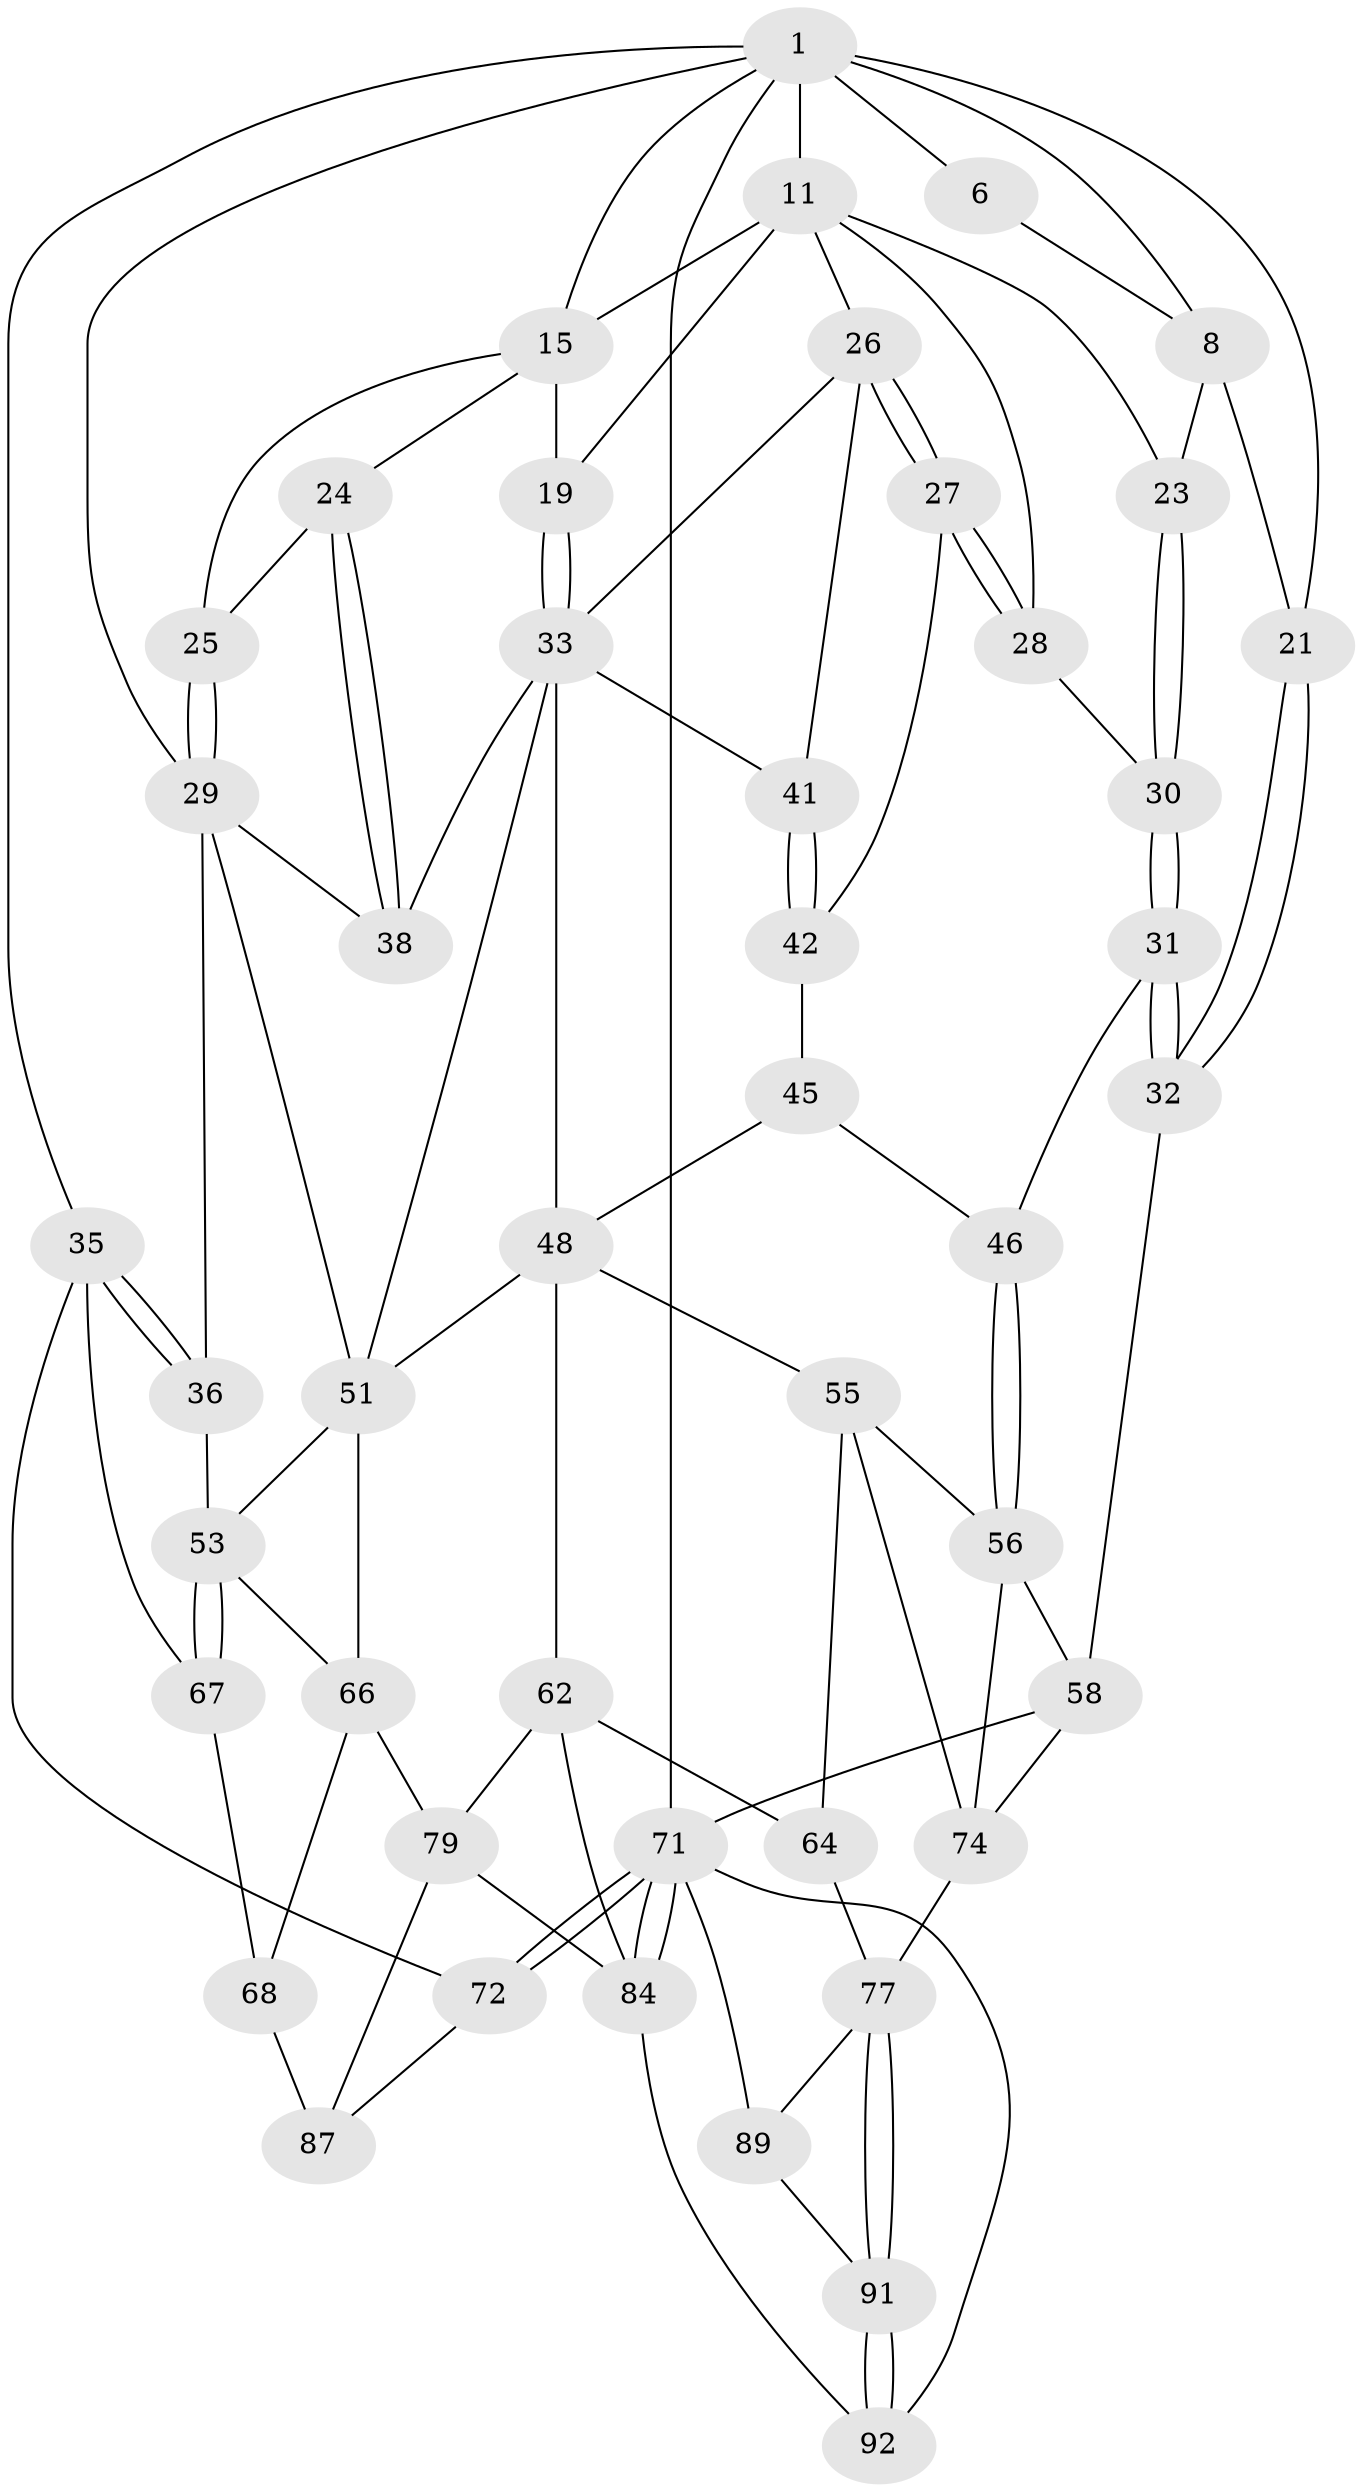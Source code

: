 // original degree distribution, {3: 0.021739130434782608, 5: 0.5652173913043478, 6: 0.1956521739130435, 4: 0.21739130434782608}
// Generated by graph-tools (version 1.1) at 2025/17/03/09/25 04:17:20]
// undirected, 46 vertices, 103 edges
graph export_dot {
graph [start="1"]
  node [color=gray90,style=filled];
  1 [pos="+0.2337535343784295+0",super="+7+2"];
  6 [pos="+0.2012327627158253+0"];
  8 [pos="+0.11529423017545679+0.11489473411641456",super="+9+20"];
  11 [pos="+0.2817619133810745+0.07520340919852012",super="+22+12"];
  15 [pos="+0.6026869626918948+0",super="+16+18"];
  19 [pos="+0.4605415531091316+0.16991591624141444"];
  21 [pos="+0+0.2961459258457759"];
  23 [pos="+0.20395821483187931+0.13632393869220874"];
  24 [pos="+0.6905102116911579+0.2071865698070885"];
  25 [pos="+0.7730085854604408+0.1951606938397026"];
  26 [pos="+0.3300471158570612+0.2765349096631093",super="+34"];
  27 [pos="+0.30172932531098456+0.2810289366810986"];
  28 [pos="+0.30035071799424534+0.2769066925022545"];
  29 [pos="+0.8630048113988654+0.25201403876151074",super="+37"];
  30 [pos="+0.193374562841659+0.17690729833871477"];
  31 [pos="+0.13493314237093387+0.34960867667641904"];
  32 [pos="+0+0.3871540369528206"];
  33 [pos="+0.46145543097793057+0.18100272694605762",super="+39"];
  35 [pos="+1+0.34345370202382297",super="+70"];
  36 [pos="+0.9263882462965114+0.3402903033608489"];
  38 [pos="+0.5983160236283643+0.2994015522048169"];
  41 [pos="+0.3903237353750814+0.3178074786889256"];
  42 [pos="+0.3771048824832393+0.40460654755749004",super="+43"];
  45 [pos="+0.2013113530650743+0.3495781904011087",super="+50"];
  46 [pos="+0.17719165571338874+0.35880423658450233"];
  48 [pos="+0.4288046992231955+0.46144707139713576",super="+49+61"];
  51 [pos="+0.6267672718007252+0.4121900283759025",super="+52"];
  53 [pos="+0.8884345729877023+0.40618112651476046",super="+54"];
  55 [pos="+0.3108129074218952+0.5356827095845852",super="+65"];
  56 [pos="+0.23929938948489568+0.45991450682999296",super="+57"];
  58 [pos="+0+0.6158428320476828",super="+59"];
  62 [pos="+0.4491908899417762+0.6867958852546817",super="+63"];
  64 [pos="+0.42107108836189827+0.70034566029456",super="+76"];
  66 [pos="+0.7239513263951238+0.6302737217817305",super="+69"];
  67 [pos="+0.9458048104709421+0.6855567875784644"];
  68 [pos="+0.8701870263720927+0.7144188517079615",super="+86"];
  71 [pos="+1+1",super="+73"];
  72 [pos="+1+1"];
  74 [pos="+0.29964478360756436+0.5868811292970094",super="+75"];
  77 [pos="+0.2191283153725413+0.8629634895442019",super="+78"];
  79 [pos="+0.7318694174891995+0.7201163774604967",super="+80+83"];
  84 [pos="+0.6387171607272107+1",super="+85"];
  87 [pos="+0.8178818388175981+0.9448996191201563",super="+88"];
  89 [pos="+0.03362880358656376+0.9765278898931905"];
  91 [pos="+0.2637290341475563+1"];
  92 [pos="+0.31221981897402024+1"];
  1 -- 8 [weight=2];
  1 -- 11 [weight=2];
  1 -- 35;
  1 -- 6;
  1 -- 71 [weight=2];
  1 -- 15;
  1 -- 21;
  1 -- 29;
  6 -- 8;
  8 -- 21;
  8 -- 23;
  11 -- 28;
  11 -- 23;
  11 -- 19;
  11 -- 26;
  11 -- 15;
  15 -- 25;
  15 -- 24;
  15 -- 19;
  19 -- 33;
  19 -- 33;
  21 -- 32;
  21 -- 32;
  23 -- 30;
  23 -- 30;
  24 -- 25;
  24 -- 38;
  24 -- 38;
  25 -- 29;
  25 -- 29;
  26 -- 27;
  26 -- 27;
  26 -- 33;
  26 -- 41;
  27 -- 28;
  27 -- 28;
  27 -- 42;
  28 -- 30;
  29 -- 51;
  29 -- 36;
  29 -- 38;
  30 -- 31;
  30 -- 31;
  31 -- 32;
  31 -- 32;
  31 -- 46;
  32 -- 58;
  33 -- 48;
  33 -- 38;
  33 -- 41;
  33 -- 51;
  35 -- 36;
  35 -- 36;
  35 -- 72;
  35 -- 67;
  36 -- 53;
  41 -- 42;
  41 -- 42;
  42 -- 45 [weight=2];
  45 -- 46;
  45 -- 48;
  46 -- 56;
  46 -- 56;
  48 -- 55;
  48 -- 51;
  48 -- 62;
  51 -- 53;
  51 -- 66;
  53 -- 67;
  53 -- 67;
  53 -- 66;
  55 -- 56;
  55 -- 64;
  55 -- 74;
  56 -- 58;
  56 -- 74;
  58 -- 74;
  58 -- 71;
  62 -- 79 [weight=2];
  62 -- 64 [weight=2];
  62 -- 84;
  64 -- 77;
  66 -- 68;
  66 -- 79;
  67 -- 68;
  68 -- 87 [weight=2];
  71 -- 72;
  71 -- 72;
  71 -- 84;
  71 -- 84;
  71 -- 89;
  71 -- 92;
  72 -- 87;
  74 -- 77;
  77 -- 91;
  77 -- 91;
  77 -- 89;
  79 -- 84;
  79 -- 87;
  84 -- 92;
  89 -- 91;
  91 -- 92;
  91 -- 92;
}
